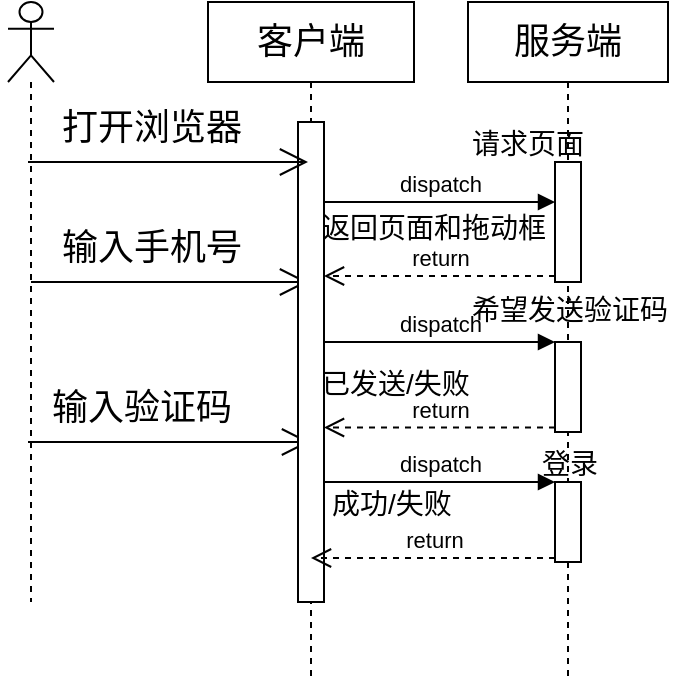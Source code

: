 <mxfile version="12.2.4"><diagram id="1Hxy6w-b5bgLleeRgFRN"><mxGraphModel dx="920" dy="360" grid="1" gridSize="10" guides="1" tooltips="1" connect="1" arrows="1" fold="1" page="1" pageScale="1" pageWidth="827" pageHeight="1169" math="0" shadow="0"><root><mxCell id="0"/><mxCell id="1" parent="0"/><mxCell id="3" value="" style="shape=umlLifeline;participant=umlActor;perimeter=lifelinePerimeter;whiteSpace=wrap;html=1;container=1;collapsible=0;recursiveResize=0;verticalAlign=top;spacingTop=36;labelBackgroundColor=#ffffff;outlineConnect=0;" vertex="1" parent="1"><mxGeometry x="210" y="120" width="23" height="300" as="geometry"/></mxCell><mxCell id="16" value="" style="endArrow=open;endFill=1;endSize=12;html=1;" edge="1" parent="3" source="3"><mxGeometry width="160" relative="1" as="geometry"><mxPoint x="20" y="140" as="sourcePoint"/><mxPoint x="150" y="140" as="targetPoint"/></mxGeometry></mxCell><mxCell id="17" value="" style="endArrow=open;endFill=1;endSize=12;html=1;" edge="1" parent="3" target="5"><mxGeometry width="160" relative="1" as="geometry"><mxPoint x="10" y="220" as="sourcePoint"/><mxPoint x="170" y="220" as="targetPoint"/></mxGeometry></mxCell><mxCell id="5" value="&lt;font style=&quot;font-size: 18px&quot;&gt;客户端&lt;/font&gt;" style="shape=umlLifeline;perimeter=lifelinePerimeter;whiteSpace=wrap;html=1;container=1;collapsible=0;recursiveResize=0;outlineConnect=0;" vertex="1" parent="1"><mxGeometry x="310" y="120" width="103" height="340" as="geometry"/></mxCell><mxCell id="18" value="" style="html=1;points=[];perimeter=orthogonalPerimeter;" vertex="1" parent="5"><mxGeometry x="45" y="60" width="13" height="240" as="geometry"/></mxCell><mxCell id="7" value="&lt;font style=&quot;font-size: 18px&quot;&gt;服务端&lt;/font&gt;" style="shape=umlLifeline;perimeter=lifelinePerimeter;whiteSpace=wrap;html=1;container=1;collapsible=0;recursiveResize=0;outlineConnect=0;" vertex="1" parent="1"><mxGeometry x="440" y="120" width="100" height="340" as="geometry"/></mxCell><mxCell id="8" value="" style="html=1;points=[];perimeter=orthogonalPerimeter;" vertex="1" parent="7"><mxGeometry x="43.5" y="80" width="13" height="60" as="geometry"/></mxCell><mxCell id="19" value="" style="html=1;points=[];perimeter=orthogonalPerimeter;" vertex="1" parent="7"><mxGeometry x="43.5" y="170" width="13" height="45" as="geometry"/></mxCell><mxCell id="22" value="" style="html=1;points=[];perimeter=orthogonalPerimeter;" vertex="1" parent="7"><mxGeometry x="43.5" y="240" width="13" height="40" as="geometry"/></mxCell><mxCell id="9" value="dispatch" style="html=1;verticalAlign=bottom;endArrow=block;" edge="1" target="8" parent="1" source="18"><mxGeometry relative="1" as="geometry"><mxPoint x="370" y="220" as="sourcePoint"/><mxPoint x="515" y="220" as="targetPoint"/><Array as="points"><mxPoint x="430" y="220"/></Array></mxGeometry></mxCell><mxCell id="10" value="return" style="html=1;verticalAlign=bottom;endArrow=open;dashed=1;endSize=8;exitX=0;exitY=0.95;" edge="1" source="8" parent="1" target="18"><mxGeometry relative="1" as="geometry"><mxPoint x="370" y="286" as="targetPoint"/></mxGeometry></mxCell><mxCell id="15" value="" style="endArrow=open;endFill=1;endSize=12;html=1;" edge="1" parent="1"><mxGeometry width="160" relative="1" as="geometry"><mxPoint x="220" y="200" as="sourcePoint"/><mxPoint x="360" y="200" as="targetPoint"/></mxGeometry></mxCell><mxCell id="21" value="return" style="html=1;verticalAlign=bottom;endArrow=open;dashed=1;endSize=8;exitX=0;exitY=0.95;" edge="1" source="19" parent="1" target="18"><mxGeometry relative="1" as="geometry"><mxPoint x="445" y="371" as="targetPoint"/></mxGeometry></mxCell><mxCell id="20" value="dispatch" style="html=1;verticalAlign=bottom;endArrow=block;entryX=0;entryY=0;" edge="1" target="19" parent="1" source="18"><mxGeometry relative="1" as="geometry"><mxPoint x="370" y="295" as="sourcePoint"/></mxGeometry></mxCell><mxCell id="23" value="dispatch" style="html=1;verticalAlign=bottom;endArrow=block;entryX=0;entryY=0;" edge="1" target="22" parent="1" source="18"><mxGeometry relative="1" as="geometry"><mxPoint x="445" y="350" as="sourcePoint"/></mxGeometry></mxCell><mxCell id="24" value="return" style="html=1;verticalAlign=bottom;endArrow=open;dashed=1;endSize=8;exitX=0;exitY=0.95;" edge="1" source="22" parent="1" target="5"><mxGeometry relative="1" as="geometry"><mxPoint x="445" y="426" as="targetPoint"/></mxGeometry></mxCell><mxCell id="30" value="&lt;font style=&quot;font-size: 18px&quot;&gt;打开浏览器&lt;/font&gt;" style="text;html=1;resizable=0;points=[];autosize=1;align=left;verticalAlign=top;spacingTop=-4;" vertex="1" parent="1"><mxGeometry x="235" y="170" width="110" height="20" as="geometry"/></mxCell><mxCell id="31" value="&lt;font style=&quot;font-size: 18px&quot;&gt;输入手机号&lt;/font&gt;" style="text;html=1;resizable=0;points=[];autosize=1;align=left;verticalAlign=top;spacingTop=-4;" vertex="1" parent="1"><mxGeometry x="235" y="230" width="110" height="20" as="geometry"/></mxCell><mxCell id="32" value="&lt;font style=&quot;font-size: 18px&quot;&gt;输入验证码&lt;/font&gt;" style="text;html=1;resizable=0;points=[];autosize=1;align=left;verticalAlign=top;spacingTop=-4;" vertex="1" parent="1"><mxGeometry x="230" y="310" width="110" height="20" as="geometry"/></mxCell><mxCell id="33" value="&lt;font style=&quot;font-size: 14px&quot;&gt;请求页面&lt;/font&gt;" style="text;html=1;resizable=0;points=[];autosize=1;align=left;verticalAlign=top;spacingTop=-4;" vertex="1" parent="1"><mxGeometry x="440" y="180" width="70" height="20" as="geometry"/></mxCell><mxCell id="34" value="&lt;font style=&quot;font-size: 14px&quot;&gt;返回页面和拖动框&lt;/font&gt;" style="text;html=1;resizable=0;points=[];autosize=1;align=left;verticalAlign=top;spacingTop=-4;" vertex="1" parent="1"><mxGeometry x="365" y="221.5" width="130" height="20" as="geometry"/></mxCell><mxCell id="35" value="&lt;font style=&quot;font-size: 14px&quot;&gt;希望发送验证码&lt;/font&gt;" style="text;html=1;resizable=0;points=[];autosize=1;align=left;verticalAlign=top;spacingTop=-4;" vertex="1" parent="1"><mxGeometry x="440" y="262.5" width="110" height="20" as="geometry"/></mxCell><mxCell id="36" value="&lt;font style=&quot;font-size: 14px&quot;&gt;已发送/失败&lt;/font&gt;" style="text;html=1;resizable=0;points=[];autosize=1;align=left;verticalAlign=top;spacingTop=-4;" vertex="1" parent="1"><mxGeometry x="365" y="300" width="90" height="20" as="geometry"/></mxCell><mxCell id="37" value="&lt;font style=&quot;font-size: 14px&quot;&gt;登录&lt;/font&gt;" style="text;html=1;resizable=0;points=[];autosize=1;align=left;verticalAlign=top;spacingTop=-4;" vertex="1" parent="1"><mxGeometry x="475" y="340" width="40" height="20" as="geometry"/></mxCell><mxCell id="38" value="&lt;font style=&quot;font-size: 14px&quot;&gt;成功/失败&lt;/font&gt;" style="text;html=1;resizable=0;points=[];autosize=1;align=left;verticalAlign=top;spacingTop=-4;" vertex="1" parent="1"><mxGeometry x="370" y="360" width="80" height="20" as="geometry"/></mxCell></root></mxGraphModel></diagram></mxfile>